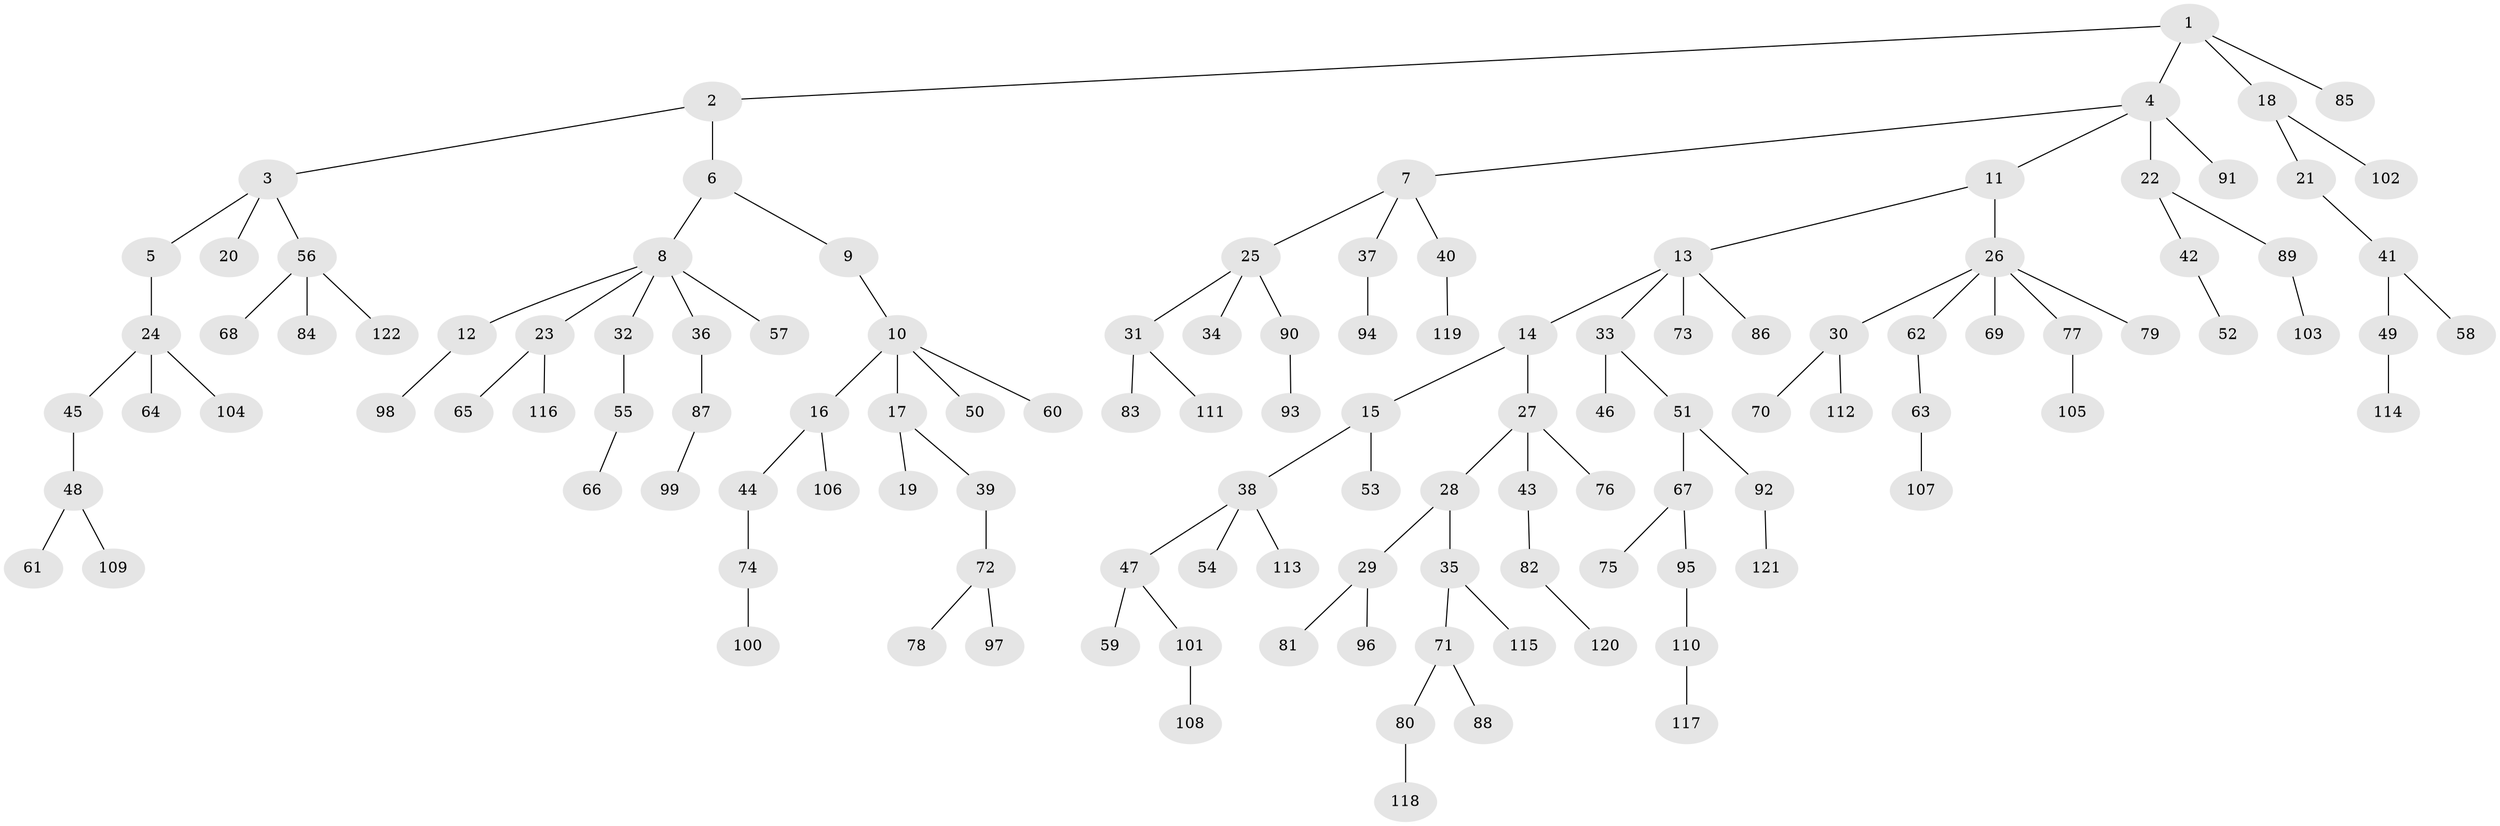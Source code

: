 // coarse degree distribution, {4: 0.08333333333333333, 1: 0.625, 2: 0.1875, 6: 0.041666666666666664, 5: 0.020833333333333332, 10: 0.020833333333333332, 3: 0.020833333333333332}
// Generated by graph-tools (version 1.1) at 2025/56/03/04/25 21:56:44]
// undirected, 122 vertices, 121 edges
graph export_dot {
graph [start="1"]
  node [color=gray90,style=filled];
  1;
  2;
  3;
  4;
  5;
  6;
  7;
  8;
  9;
  10;
  11;
  12;
  13;
  14;
  15;
  16;
  17;
  18;
  19;
  20;
  21;
  22;
  23;
  24;
  25;
  26;
  27;
  28;
  29;
  30;
  31;
  32;
  33;
  34;
  35;
  36;
  37;
  38;
  39;
  40;
  41;
  42;
  43;
  44;
  45;
  46;
  47;
  48;
  49;
  50;
  51;
  52;
  53;
  54;
  55;
  56;
  57;
  58;
  59;
  60;
  61;
  62;
  63;
  64;
  65;
  66;
  67;
  68;
  69;
  70;
  71;
  72;
  73;
  74;
  75;
  76;
  77;
  78;
  79;
  80;
  81;
  82;
  83;
  84;
  85;
  86;
  87;
  88;
  89;
  90;
  91;
  92;
  93;
  94;
  95;
  96;
  97;
  98;
  99;
  100;
  101;
  102;
  103;
  104;
  105;
  106;
  107;
  108;
  109;
  110;
  111;
  112;
  113;
  114;
  115;
  116;
  117;
  118;
  119;
  120;
  121;
  122;
  1 -- 2;
  1 -- 4;
  1 -- 18;
  1 -- 85;
  2 -- 3;
  2 -- 6;
  3 -- 5;
  3 -- 20;
  3 -- 56;
  4 -- 7;
  4 -- 11;
  4 -- 22;
  4 -- 91;
  5 -- 24;
  6 -- 8;
  6 -- 9;
  7 -- 25;
  7 -- 37;
  7 -- 40;
  8 -- 12;
  8 -- 23;
  8 -- 32;
  8 -- 36;
  8 -- 57;
  9 -- 10;
  10 -- 16;
  10 -- 17;
  10 -- 50;
  10 -- 60;
  11 -- 13;
  11 -- 26;
  12 -- 98;
  13 -- 14;
  13 -- 33;
  13 -- 73;
  13 -- 86;
  14 -- 15;
  14 -- 27;
  15 -- 38;
  15 -- 53;
  16 -- 44;
  16 -- 106;
  17 -- 19;
  17 -- 39;
  18 -- 21;
  18 -- 102;
  21 -- 41;
  22 -- 42;
  22 -- 89;
  23 -- 65;
  23 -- 116;
  24 -- 45;
  24 -- 64;
  24 -- 104;
  25 -- 31;
  25 -- 34;
  25 -- 90;
  26 -- 30;
  26 -- 62;
  26 -- 69;
  26 -- 77;
  26 -- 79;
  27 -- 28;
  27 -- 43;
  27 -- 76;
  28 -- 29;
  28 -- 35;
  29 -- 81;
  29 -- 96;
  30 -- 70;
  30 -- 112;
  31 -- 83;
  31 -- 111;
  32 -- 55;
  33 -- 46;
  33 -- 51;
  35 -- 71;
  35 -- 115;
  36 -- 87;
  37 -- 94;
  38 -- 47;
  38 -- 54;
  38 -- 113;
  39 -- 72;
  40 -- 119;
  41 -- 49;
  41 -- 58;
  42 -- 52;
  43 -- 82;
  44 -- 74;
  45 -- 48;
  47 -- 59;
  47 -- 101;
  48 -- 61;
  48 -- 109;
  49 -- 114;
  51 -- 67;
  51 -- 92;
  55 -- 66;
  56 -- 68;
  56 -- 84;
  56 -- 122;
  62 -- 63;
  63 -- 107;
  67 -- 75;
  67 -- 95;
  71 -- 80;
  71 -- 88;
  72 -- 78;
  72 -- 97;
  74 -- 100;
  77 -- 105;
  80 -- 118;
  82 -- 120;
  87 -- 99;
  89 -- 103;
  90 -- 93;
  92 -- 121;
  95 -- 110;
  101 -- 108;
  110 -- 117;
}
